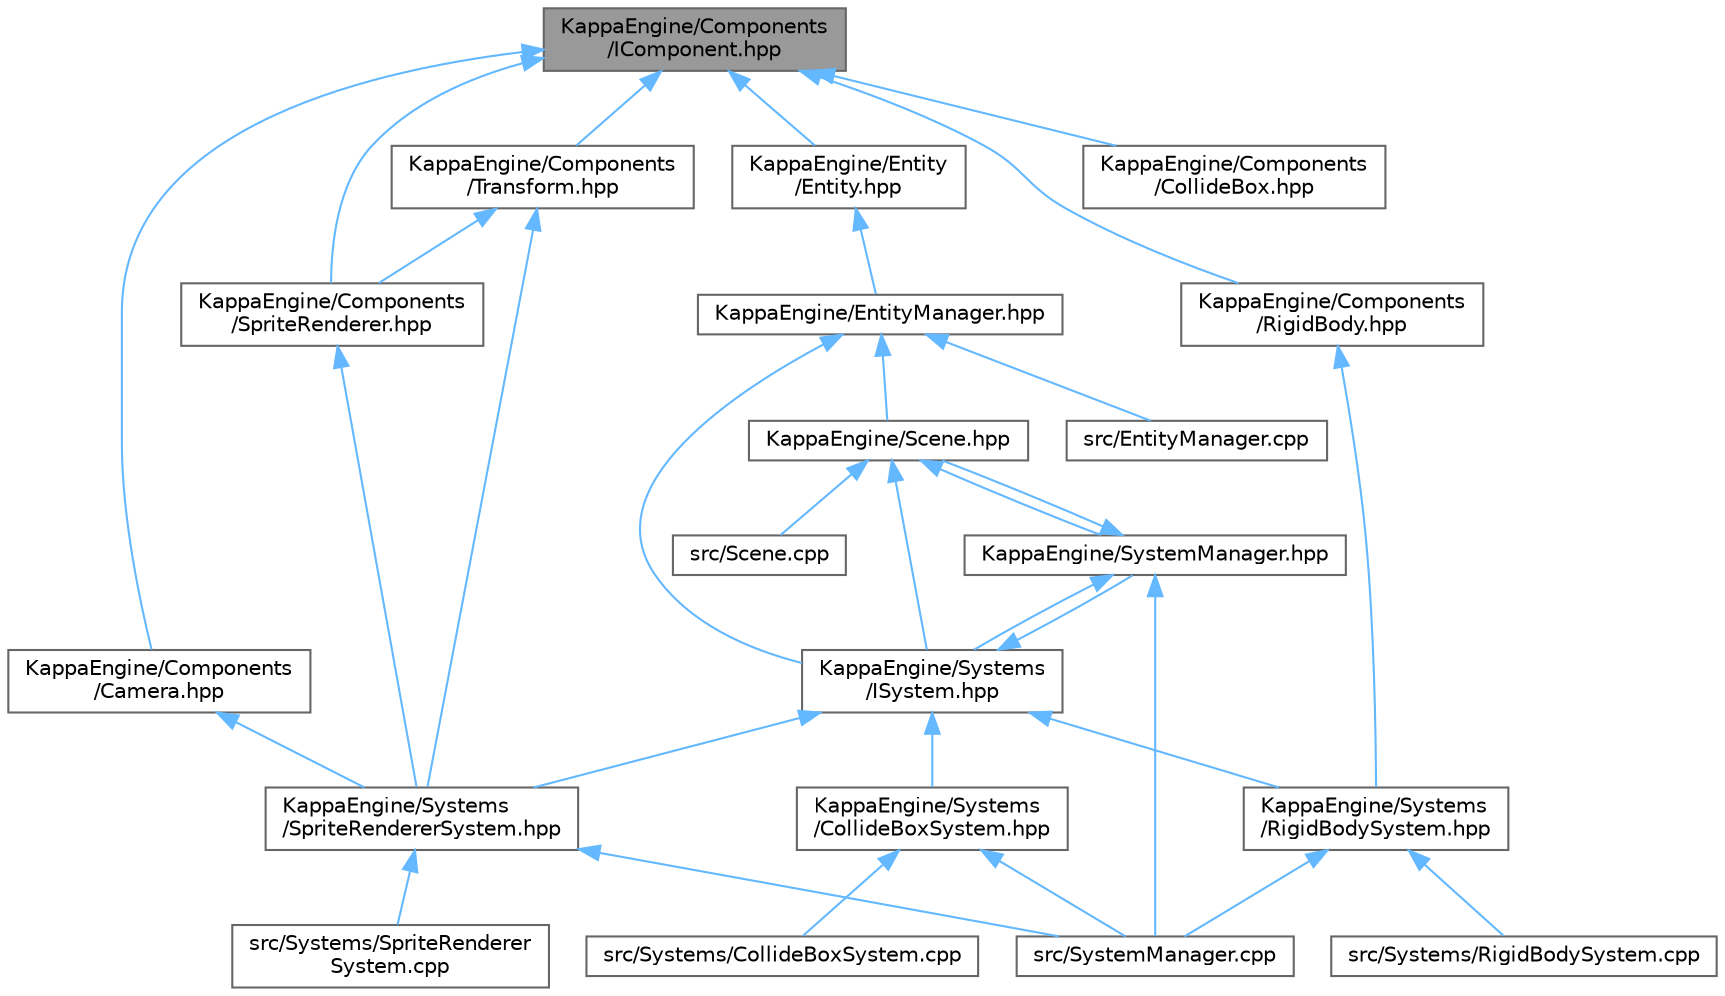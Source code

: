 digraph "KappaEngine/Components/IComponent.hpp"
{
 // LATEX_PDF_SIZE
  bgcolor="transparent";
  edge [fontname=Helvetica,fontsize=10,labelfontname=Helvetica,labelfontsize=10];
  node [fontname=Helvetica,fontsize=10,shape=box,height=0.2,width=0.4];
  Node1 [label="KappaEngine/Components\l/IComponent.hpp",height=0.2,width=0.4,color="gray40", fillcolor="grey60", style="filled", fontcolor="black",tooltip=" "];
  Node1 -> Node2 [dir="back",color="steelblue1",style="solid"];
  Node2 [label="KappaEngine/Components\l/Camera.hpp",height=0.2,width=0.4,color="grey40", fillcolor="white", style="filled",URL="$_camera_8hpp.html",tooltip=" "];
  Node2 -> Node3 [dir="back",color="steelblue1",style="solid"];
  Node3 [label="KappaEngine/Systems\l/SpriteRendererSystem.hpp",height=0.2,width=0.4,color="grey40", fillcolor="white", style="filled",URL="$_sprite_renderer_system_8hpp.html",tooltip=" "];
  Node3 -> Node4 [dir="back",color="steelblue1",style="solid"];
  Node4 [label="src/SystemManager.cpp",height=0.2,width=0.4,color="grey40", fillcolor="white", style="filled",URL="$_system_manager_8cpp.html",tooltip=" "];
  Node3 -> Node5 [dir="back",color="steelblue1",style="solid"];
  Node5 [label="src/Systems/SpriteRenderer\lSystem.cpp",height=0.2,width=0.4,color="grey40", fillcolor="white", style="filled",URL="$_sprite_renderer_system_8cpp.html",tooltip=" "];
  Node1 -> Node6 [dir="back",color="steelblue1",style="solid"];
  Node6 [label="KappaEngine/Components\l/CollideBox.hpp",height=0.2,width=0.4,color="grey40", fillcolor="white", style="filled",URL="$_collide_box_8hpp.html",tooltip=" "];
  Node1 -> Node7 [dir="back",color="steelblue1",style="solid"];
  Node7 [label="KappaEngine/Components\l/RigidBody.hpp",height=0.2,width=0.4,color="grey40", fillcolor="white", style="filled",URL="$_rigid_body_8hpp.html",tooltip=" "];
  Node7 -> Node8 [dir="back",color="steelblue1",style="solid"];
  Node8 [label="KappaEngine/Systems\l/RigidBodySystem.hpp",height=0.2,width=0.4,color="grey40", fillcolor="white", style="filled",URL="$_rigid_body_system_8hpp.html",tooltip=" "];
  Node8 -> Node4 [dir="back",color="steelblue1",style="solid"];
  Node8 -> Node9 [dir="back",color="steelblue1",style="solid"];
  Node9 [label="src/Systems/RigidBodySystem.cpp",height=0.2,width=0.4,color="grey40", fillcolor="white", style="filled",URL="$_rigid_body_system_8cpp.html",tooltip=" "];
  Node1 -> Node10 [dir="back",color="steelblue1",style="solid"];
  Node10 [label="KappaEngine/Components\l/SpriteRenderer.hpp",height=0.2,width=0.4,color="grey40", fillcolor="white", style="filled",URL="$_sprite_renderer_8hpp.html",tooltip=" "];
  Node10 -> Node3 [dir="back",color="steelblue1",style="solid"];
  Node1 -> Node11 [dir="back",color="steelblue1",style="solid"];
  Node11 [label="KappaEngine/Components\l/Transform.hpp",height=0.2,width=0.4,color="grey40", fillcolor="white", style="filled",URL="$_transform_8hpp.html",tooltip=" "];
  Node11 -> Node10 [dir="back",color="steelblue1",style="solid"];
  Node11 -> Node3 [dir="back",color="steelblue1",style="solid"];
  Node1 -> Node12 [dir="back",color="steelblue1",style="solid"];
  Node12 [label="KappaEngine/Entity\l/Entity.hpp",height=0.2,width=0.4,color="grey40", fillcolor="white", style="filled",URL="$_entity_8hpp.html",tooltip=" "];
  Node12 -> Node13 [dir="back",color="steelblue1",style="solid"];
  Node13 [label="KappaEngine/EntityManager.hpp",height=0.2,width=0.4,color="grey40", fillcolor="white", style="filled",URL="$_entity_manager_8hpp.html",tooltip=" "];
  Node13 -> Node14 [dir="back",color="steelblue1",style="solid"];
  Node14 [label="KappaEngine/Scene.hpp",height=0.2,width=0.4,color="grey40", fillcolor="white", style="filled",URL="$_scene_8hpp.html",tooltip=" "];
  Node14 -> Node15 [dir="back",color="steelblue1",style="solid"];
  Node15 [label="KappaEngine/SystemManager.hpp",height=0.2,width=0.4,color="grey40", fillcolor="white", style="filled",URL="$_system_manager_8hpp.html",tooltip=" "];
  Node15 -> Node14 [dir="back",color="steelblue1",style="solid"];
  Node15 -> Node16 [dir="back",color="steelblue1",style="solid"];
  Node16 [label="KappaEngine/Systems\l/ISystem.hpp",height=0.2,width=0.4,color="grey40", fillcolor="white", style="filled",URL="$_i_system_8hpp.html",tooltip=" "];
  Node16 -> Node15 [dir="back",color="steelblue1",style="solid"];
  Node16 -> Node17 [dir="back",color="steelblue1",style="solid"];
  Node17 [label="KappaEngine/Systems\l/CollideBoxSystem.hpp",height=0.2,width=0.4,color="grey40", fillcolor="white", style="filled",URL="$_collide_box_system_8hpp.html",tooltip=" "];
  Node17 -> Node4 [dir="back",color="steelblue1",style="solid"];
  Node17 -> Node18 [dir="back",color="steelblue1",style="solid"];
  Node18 [label="src/Systems/CollideBoxSystem.cpp",height=0.2,width=0.4,color="grey40", fillcolor="white", style="filled",URL="$_collide_box_system_8cpp.html",tooltip=" "];
  Node16 -> Node8 [dir="back",color="steelblue1",style="solid"];
  Node16 -> Node3 [dir="back",color="steelblue1",style="solid"];
  Node15 -> Node4 [dir="back",color="steelblue1",style="solid"];
  Node14 -> Node16 [dir="back",color="steelblue1",style="solid"];
  Node14 -> Node19 [dir="back",color="steelblue1",style="solid"];
  Node19 [label="src/Scene.cpp",height=0.2,width=0.4,color="grey40", fillcolor="white", style="filled",URL="$_scene_8cpp.html",tooltip=" "];
  Node13 -> Node16 [dir="back",color="steelblue1",style="solid"];
  Node13 -> Node20 [dir="back",color="steelblue1",style="solid"];
  Node20 [label="src/EntityManager.cpp",height=0.2,width=0.4,color="grey40", fillcolor="white", style="filled",URL="$_entity_manager_8cpp.html",tooltip=" "];
}
